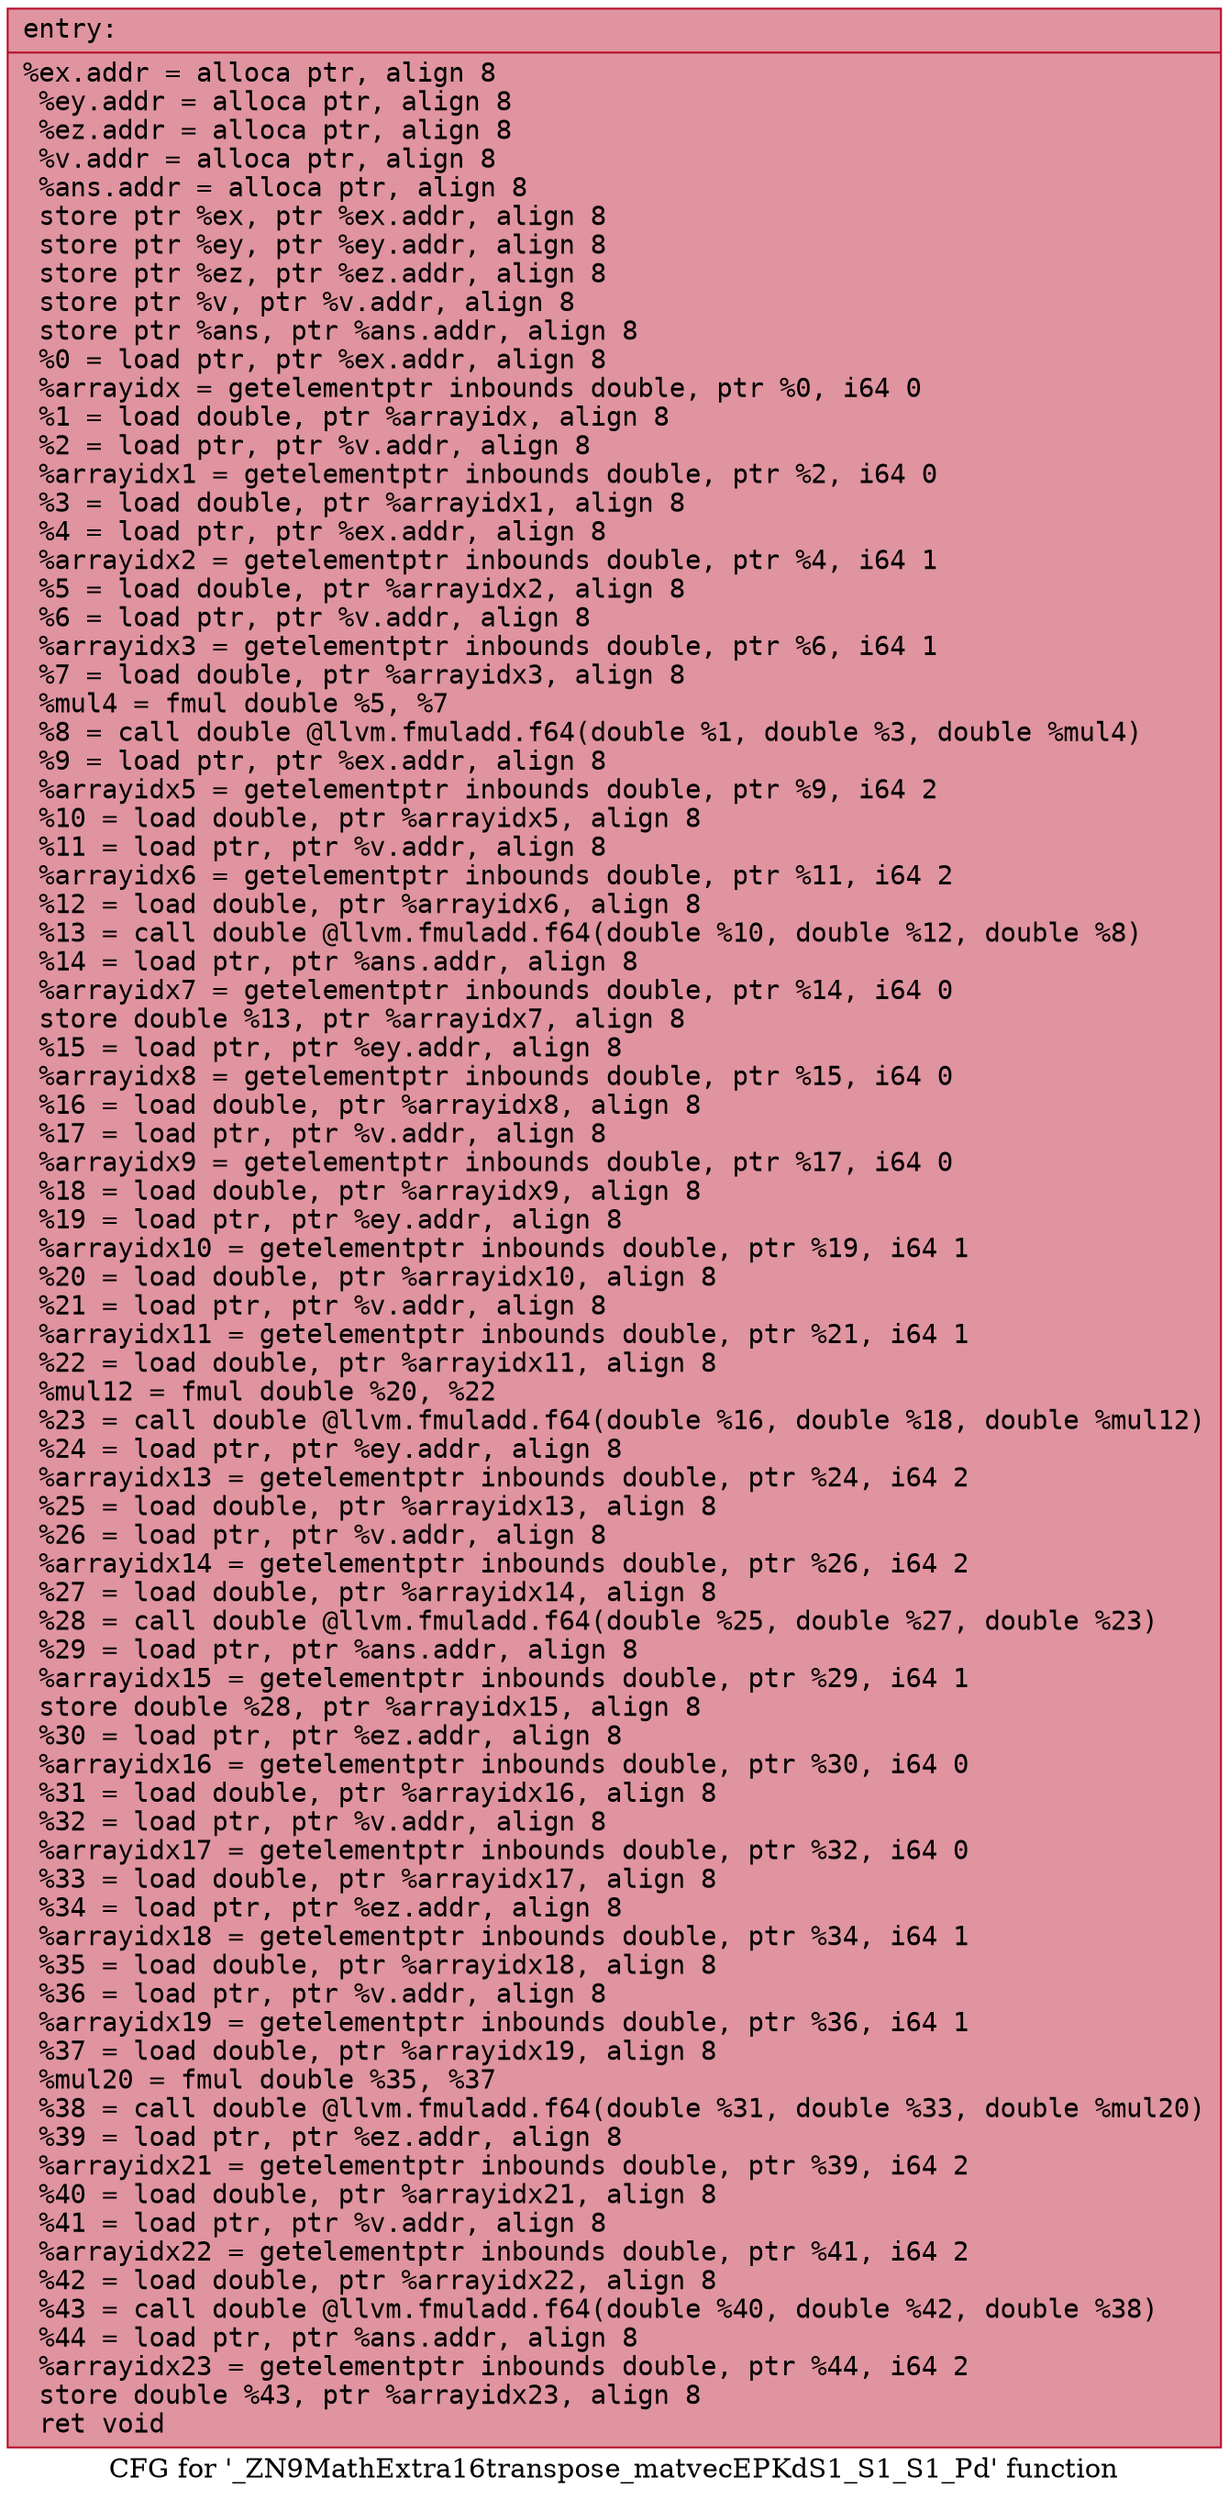 digraph "CFG for '_ZN9MathExtra16transpose_matvecEPKdS1_S1_S1_Pd' function" {
	label="CFG for '_ZN9MathExtra16transpose_matvecEPKdS1_S1_S1_Pd' function";

	Node0x558e608b2060 [shape=record,color="#b70d28ff", style=filled, fillcolor="#b70d2870" fontname="Courier",label="{entry:\l|  %ex.addr = alloca ptr, align 8\l  %ey.addr = alloca ptr, align 8\l  %ez.addr = alloca ptr, align 8\l  %v.addr = alloca ptr, align 8\l  %ans.addr = alloca ptr, align 8\l  store ptr %ex, ptr %ex.addr, align 8\l  store ptr %ey, ptr %ey.addr, align 8\l  store ptr %ez, ptr %ez.addr, align 8\l  store ptr %v, ptr %v.addr, align 8\l  store ptr %ans, ptr %ans.addr, align 8\l  %0 = load ptr, ptr %ex.addr, align 8\l  %arrayidx = getelementptr inbounds double, ptr %0, i64 0\l  %1 = load double, ptr %arrayidx, align 8\l  %2 = load ptr, ptr %v.addr, align 8\l  %arrayidx1 = getelementptr inbounds double, ptr %2, i64 0\l  %3 = load double, ptr %arrayidx1, align 8\l  %4 = load ptr, ptr %ex.addr, align 8\l  %arrayidx2 = getelementptr inbounds double, ptr %4, i64 1\l  %5 = load double, ptr %arrayidx2, align 8\l  %6 = load ptr, ptr %v.addr, align 8\l  %arrayidx3 = getelementptr inbounds double, ptr %6, i64 1\l  %7 = load double, ptr %arrayidx3, align 8\l  %mul4 = fmul double %5, %7\l  %8 = call double @llvm.fmuladd.f64(double %1, double %3, double %mul4)\l  %9 = load ptr, ptr %ex.addr, align 8\l  %arrayidx5 = getelementptr inbounds double, ptr %9, i64 2\l  %10 = load double, ptr %arrayidx5, align 8\l  %11 = load ptr, ptr %v.addr, align 8\l  %arrayidx6 = getelementptr inbounds double, ptr %11, i64 2\l  %12 = load double, ptr %arrayidx6, align 8\l  %13 = call double @llvm.fmuladd.f64(double %10, double %12, double %8)\l  %14 = load ptr, ptr %ans.addr, align 8\l  %arrayidx7 = getelementptr inbounds double, ptr %14, i64 0\l  store double %13, ptr %arrayidx7, align 8\l  %15 = load ptr, ptr %ey.addr, align 8\l  %arrayidx8 = getelementptr inbounds double, ptr %15, i64 0\l  %16 = load double, ptr %arrayidx8, align 8\l  %17 = load ptr, ptr %v.addr, align 8\l  %arrayidx9 = getelementptr inbounds double, ptr %17, i64 0\l  %18 = load double, ptr %arrayidx9, align 8\l  %19 = load ptr, ptr %ey.addr, align 8\l  %arrayidx10 = getelementptr inbounds double, ptr %19, i64 1\l  %20 = load double, ptr %arrayidx10, align 8\l  %21 = load ptr, ptr %v.addr, align 8\l  %arrayidx11 = getelementptr inbounds double, ptr %21, i64 1\l  %22 = load double, ptr %arrayidx11, align 8\l  %mul12 = fmul double %20, %22\l  %23 = call double @llvm.fmuladd.f64(double %16, double %18, double %mul12)\l  %24 = load ptr, ptr %ey.addr, align 8\l  %arrayidx13 = getelementptr inbounds double, ptr %24, i64 2\l  %25 = load double, ptr %arrayidx13, align 8\l  %26 = load ptr, ptr %v.addr, align 8\l  %arrayidx14 = getelementptr inbounds double, ptr %26, i64 2\l  %27 = load double, ptr %arrayidx14, align 8\l  %28 = call double @llvm.fmuladd.f64(double %25, double %27, double %23)\l  %29 = load ptr, ptr %ans.addr, align 8\l  %arrayidx15 = getelementptr inbounds double, ptr %29, i64 1\l  store double %28, ptr %arrayidx15, align 8\l  %30 = load ptr, ptr %ez.addr, align 8\l  %arrayidx16 = getelementptr inbounds double, ptr %30, i64 0\l  %31 = load double, ptr %arrayidx16, align 8\l  %32 = load ptr, ptr %v.addr, align 8\l  %arrayidx17 = getelementptr inbounds double, ptr %32, i64 0\l  %33 = load double, ptr %arrayidx17, align 8\l  %34 = load ptr, ptr %ez.addr, align 8\l  %arrayidx18 = getelementptr inbounds double, ptr %34, i64 1\l  %35 = load double, ptr %arrayidx18, align 8\l  %36 = load ptr, ptr %v.addr, align 8\l  %arrayidx19 = getelementptr inbounds double, ptr %36, i64 1\l  %37 = load double, ptr %arrayidx19, align 8\l  %mul20 = fmul double %35, %37\l  %38 = call double @llvm.fmuladd.f64(double %31, double %33, double %mul20)\l  %39 = load ptr, ptr %ez.addr, align 8\l  %arrayidx21 = getelementptr inbounds double, ptr %39, i64 2\l  %40 = load double, ptr %arrayidx21, align 8\l  %41 = load ptr, ptr %v.addr, align 8\l  %arrayidx22 = getelementptr inbounds double, ptr %41, i64 2\l  %42 = load double, ptr %arrayidx22, align 8\l  %43 = call double @llvm.fmuladd.f64(double %40, double %42, double %38)\l  %44 = load ptr, ptr %ans.addr, align 8\l  %arrayidx23 = getelementptr inbounds double, ptr %44, i64 2\l  store double %43, ptr %arrayidx23, align 8\l  ret void\l}"];
}
